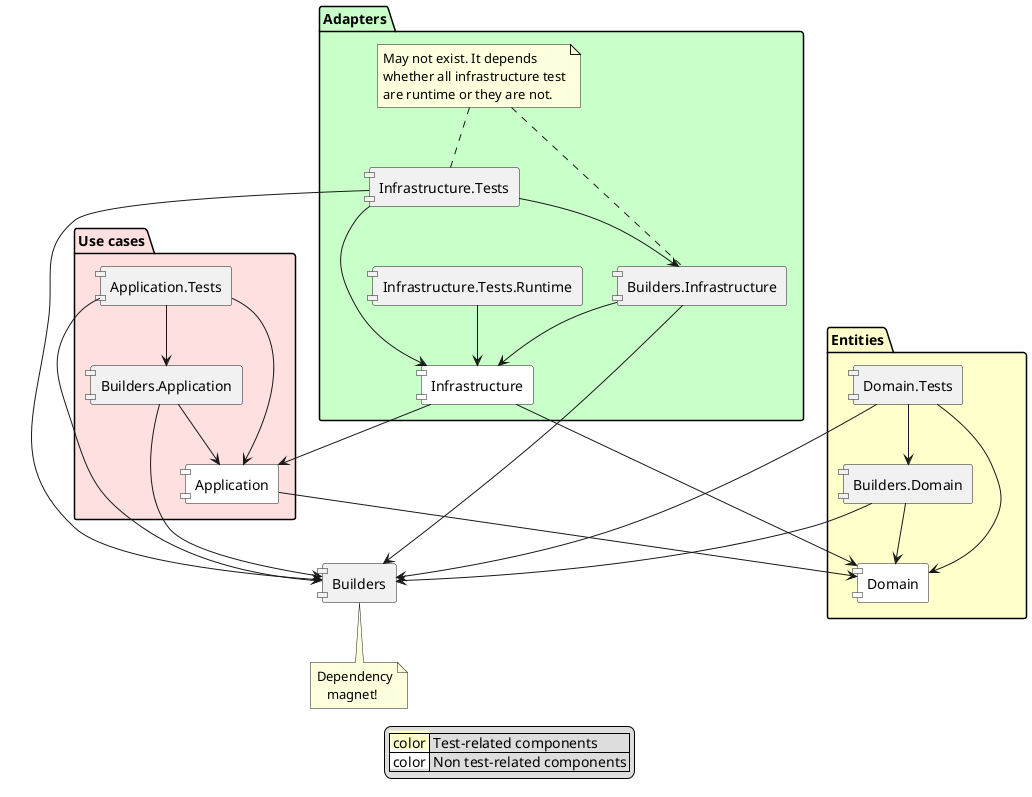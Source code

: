 @startuml
skinparam componentStyle uml1

[Builders]

note bottom of [Builders]
    Dependency
       magnet!
end note

package "Entities" #Business{
    [Domain] #white
    
    [Domain.Tests] --> [Domain]
    [Domain.Tests] --> [Builders]
    [Domain.Tests] --> [Builders.Domain]
    [Builders.Domain] --> [Builders]
    [Builders.Domain] --> [Domain]
}

package "Use cases" #Implementation {
    [Application] #white
    [Application] --> [Domain]  
    
    [Application.Tests] --> [Application]
    [Application.Tests] --> [Builders]
    [Application.Tests] --> [Builders.Application]
    [Builders.Application] --> [Builders]
    [Builders.Application] --> [Application]
}

package "Adapters" #Technology {
    [Infrastructure] #white
    [Infrastructure] --> [Application]
    [Infrastructure] --> [Domain]
    
    [Infrastructure.Tests] --> [Infrastructure]
    [Infrastructure.Tests.Runtime] --> [Infrastructure]
    [Infrastructure.Tests] --> [Builders]
    [Infrastructure.Tests] --> [Builders.Infrastructure]
    [Builders.Infrastructure] --> [Builders]
    [Builders.Infrastructure] --> [Infrastructure]
    
    
    note as InfrastructureTests
    May not exist. It depends
    whether all infrastructure test
    are runtime or they are not.
    end note
    InfrastructureTests .. [Infrastructure.Tests]
    InfrastructureTests .. [Builders.Infrastructure]
}

legend
|<back:#business> color </back>| Test-related components |
|<back:#white> color </back>| Non test-related components |
endlegend
@enduml